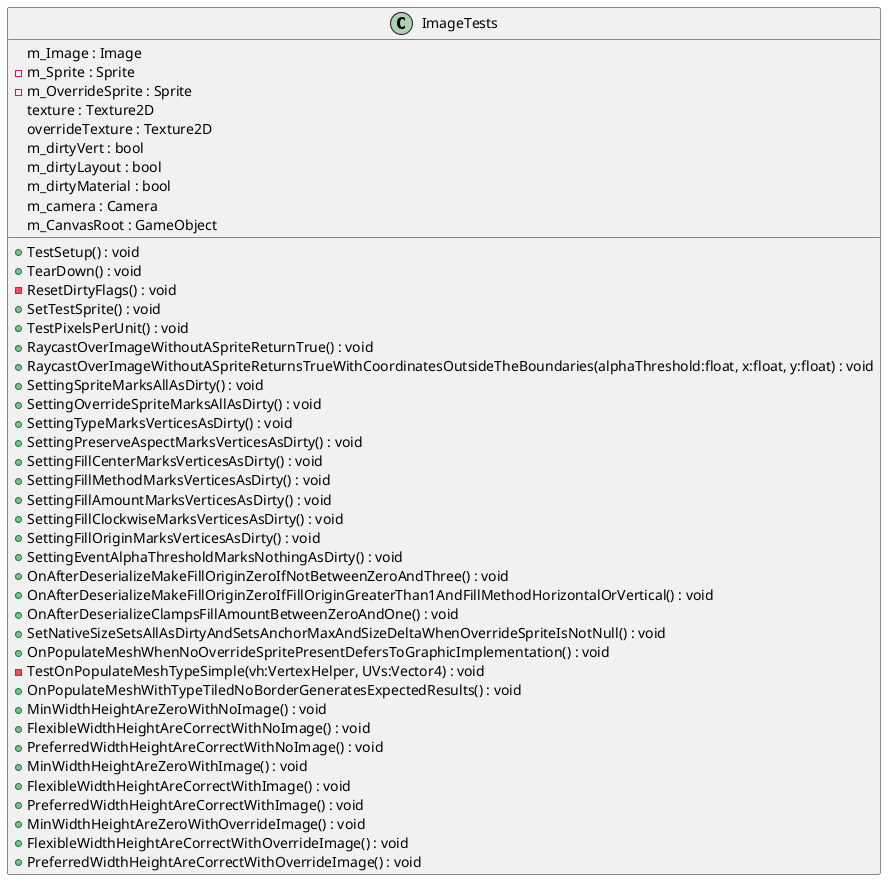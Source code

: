 @startuml
class ImageTests {
    m_Image : Image
    - m_Sprite : Sprite
    - m_OverrideSprite : Sprite
    texture : Texture2D
    overrideTexture : Texture2D
    m_dirtyVert : bool
    m_dirtyLayout : bool
    m_dirtyMaterial : bool
    m_camera : Camera
    m_CanvasRoot : GameObject
    + TestSetup() : void
    + TearDown() : void
    - ResetDirtyFlags() : void
    + SetTestSprite() : void
    + TestPixelsPerUnit() : void
    + RaycastOverImageWithoutASpriteReturnTrue() : void
    + RaycastOverImageWithoutASpriteReturnsTrueWithCoordinatesOutsideTheBoundaries(alphaThreshold:float, x:float, y:float) : void
    + SettingSpriteMarksAllAsDirty() : void
    + SettingOverrideSpriteMarksAllAsDirty() : void
    + SettingTypeMarksVerticesAsDirty() : void
    + SettingPreserveAspectMarksVerticesAsDirty() : void
    + SettingFillCenterMarksVerticesAsDirty() : void
    + SettingFillMethodMarksVerticesAsDirty() : void
    + SettingFillAmountMarksVerticesAsDirty() : void
    + SettingFillClockwiseMarksVerticesAsDirty() : void
    + SettingFillOriginMarksVerticesAsDirty() : void
    + SettingEventAlphaThresholdMarksNothingAsDirty() : void
    + OnAfterDeserializeMakeFillOriginZeroIfNotBetweenZeroAndThree() : void
    + OnAfterDeserializeMakeFillOriginZeroIfFillOriginGreaterThan1AndFillMethodHorizontalOrVertical() : void
    + OnAfterDeserializeClampsFillAmountBetweenZeroAndOne() : void
    + SetNativeSizeSetsAllAsDirtyAndSetsAnchorMaxAndSizeDeltaWhenOverrideSpriteIsNotNull() : void
    + OnPopulateMeshWhenNoOverrideSpritePresentDefersToGraphicImplementation() : void
    - TestOnPopulateMeshTypeSimple(vh:VertexHelper, UVs:Vector4) : void
    + OnPopulateMeshWithTypeTiledNoBorderGeneratesExpectedResults() : void
    + MinWidthHeightAreZeroWithNoImage() : void
    + FlexibleWidthHeightAreCorrectWithNoImage() : void
    + PreferredWidthHeightAreCorrectWithNoImage() : void
    + MinWidthHeightAreZeroWithImage() : void
    + FlexibleWidthHeightAreCorrectWithImage() : void
    + PreferredWidthHeightAreCorrectWithImage() : void
    + MinWidthHeightAreZeroWithOverrideImage() : void
    + FlexibleWidthHeightAreCorrectWithOverrideImage() : void
    + PreferredWidthHeightAreCorrectWithOverrideImage() : void
}
@enduml
